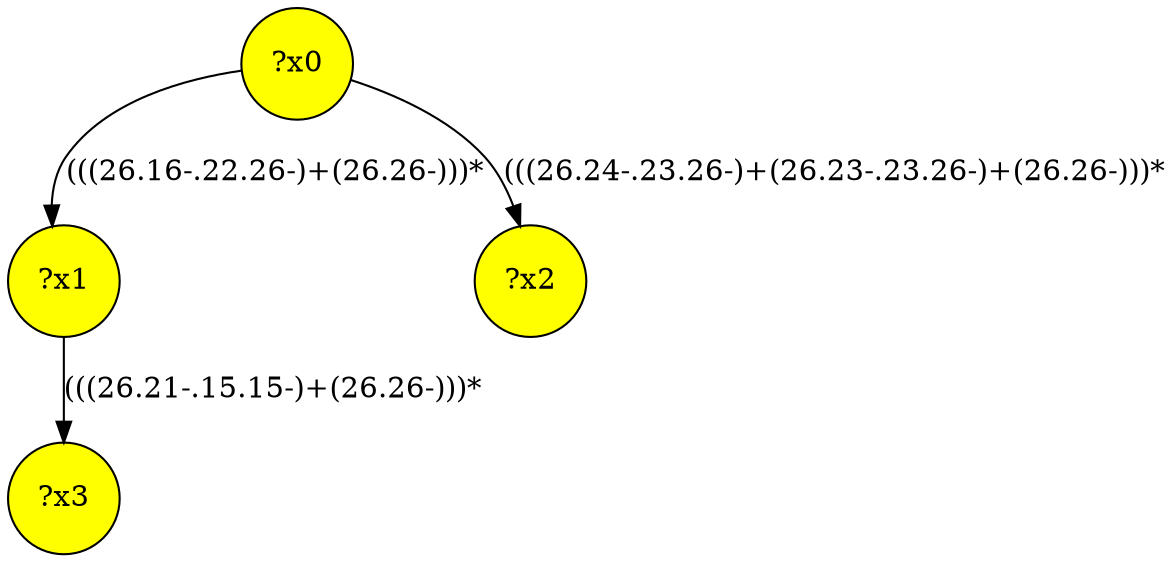 digraph g {
	x3 [fillcolor="yellow", style="filled," shape=circle, label="?x3"];
	x1 [fillcolor="yellow", style="filled," shape=circle, label="?x1"];
	x2 [fillcolor="yellow", style="filled," shape=circle, label="?x2"];
	x0 [fillcolor="yellow", style="filled," shape=circle, label="?x0"];
	x0 -> x1 [label="(((26.16-.22.26-)+(26.26-)))*"];
	x0 -> x2 [label="(((26.24-.23.26-)+(26.23-.23.26-)+(26.26-)))*"];
	x1 -> x3 [label="(((26.21-.15.15-)+(26.26-)))*"];
}
